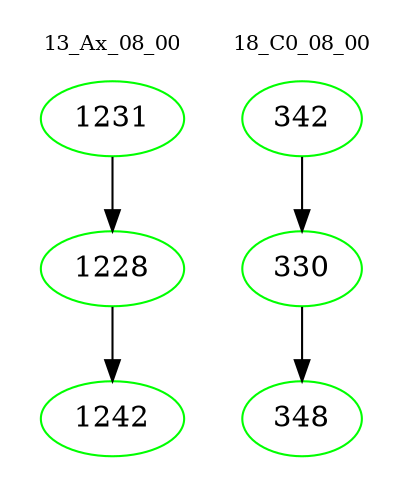 digraph{
subgraph cluster_0 {
color = white
label = "13_Ax_08_00";
fontsize=10;
T0_1231 [label="1231", color="green"]
T0_1231 -> T0_1228 [color="black"]
T0_1228 [label="1228", color="green"]
T0_1228 -> T0_1242 [color="black"]
T0_1242 [label="1242", color="green"]
}
subgraph cluster_1 {
color = white
label = "18_C0_08_00";
fontsize=10;
T1_342 [label="342", color="green"]
T1_342 -> T1_330 [color="black"]
T1_330 [label="330", color="green"]
T1_330 -> T1_348 [color="black"]
T1_348 [label="348", color="green"]
}
}
